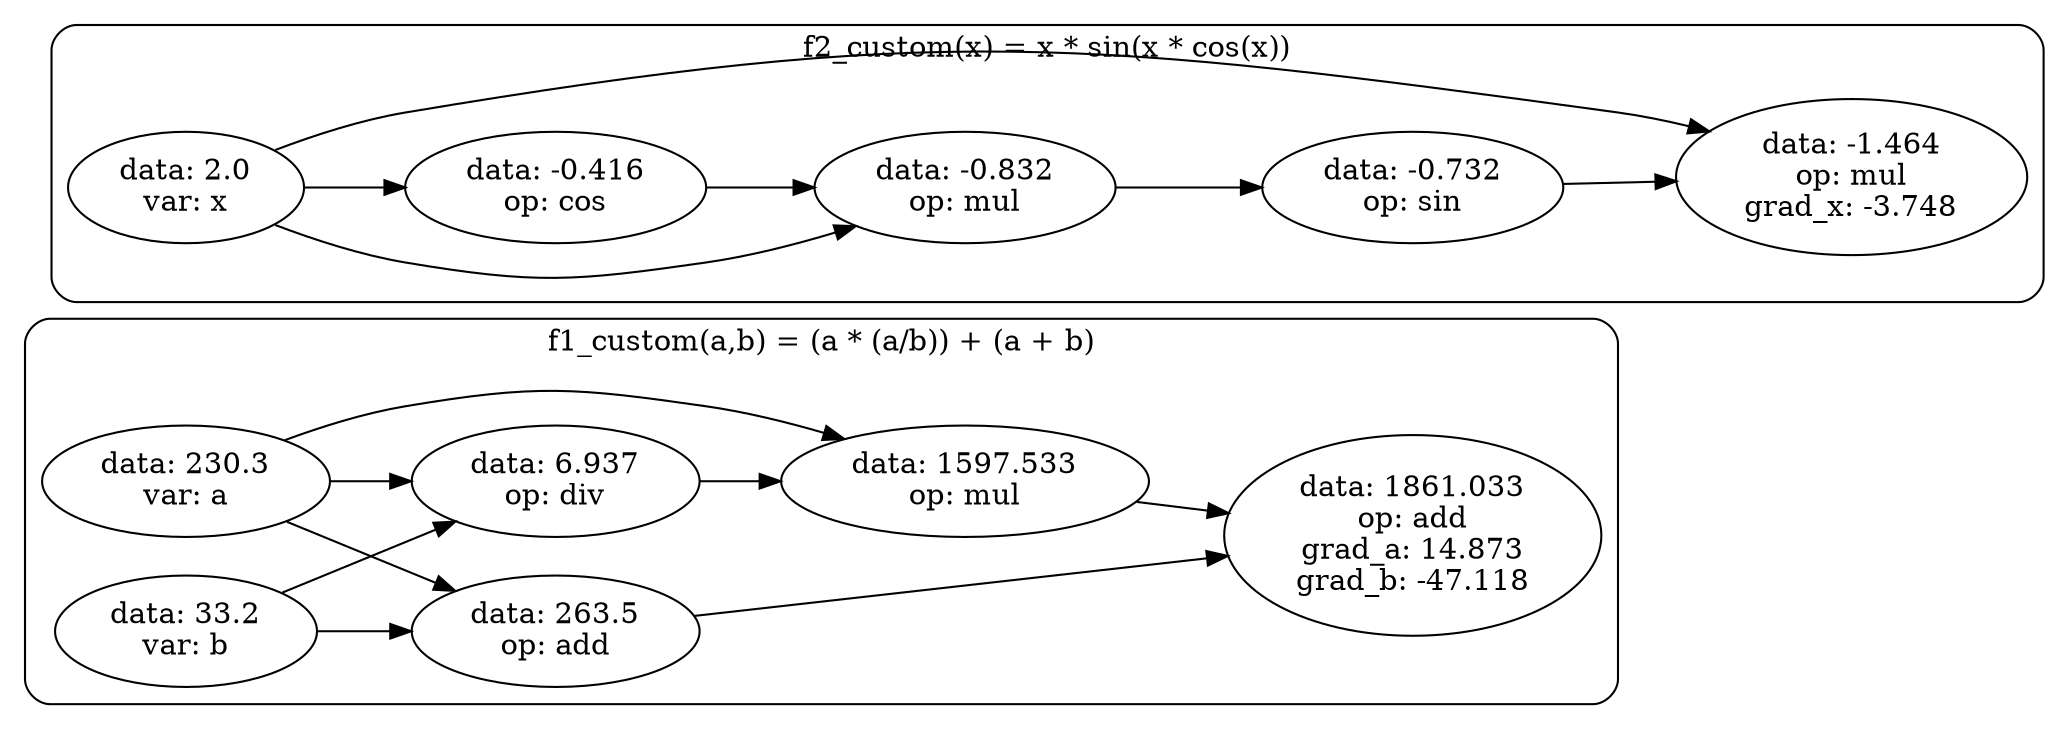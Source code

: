 digraph simple_operations {
  rankdir=LR;  // Left to right layout

  /* f1_custom function nodes */
  subgraph cluster_f1 {
    label="f1_custom(a,b) = (a * (a/b)) + (a + b)";
    style=rounded;
    node [shape=ellipse];

    a1 [label="data: 230.3\nvar: a"];
    b1 [label="data: 33.2\nvar: b"];
    
    div [label="data: 6.937\nop: div"];
    mul1 [label="data: 1597.533\nop: mul"];
    add1 [label="data: 263.5\nop: add"];
    result1 [label="data: 1861.033\nop: add\ngrad_a: 14.873\ngrad_b: -47.118"];

    /* f1 edges */
    a1 -> div;
    b1 -> div;
    a1 -> mul1;
    div -> mul1;
    a1 -> add1;
    b1 -> add1;
    mul1 -> result1;
    add1 -> result1;
  }

  /* f2_custom function nodes */
  subgraph cluster_f2 {
    label="f2_custom(x) = x * sin(x * cos(x))";
    style=rounded;
    node [shape=ellipse];

    x1 [label="data: 2.0\nvar: x"];
    
    cos [label="data: -0.416\nop: cos"];
    mul2 [label="data: -0.832\nop: mul"];
    sin [label="data: -0.732\nop: sin"];
    result2 [label="data: -1.464\nop: mul\ngrad_x: -3.748"];

    /* f2 edges */
    x1 -> cos;
    x1 -> mul2;
    cos -> mul2;
    mul2 -> sin;
    x1 -> result2;
    sin -> result2;
  }
}